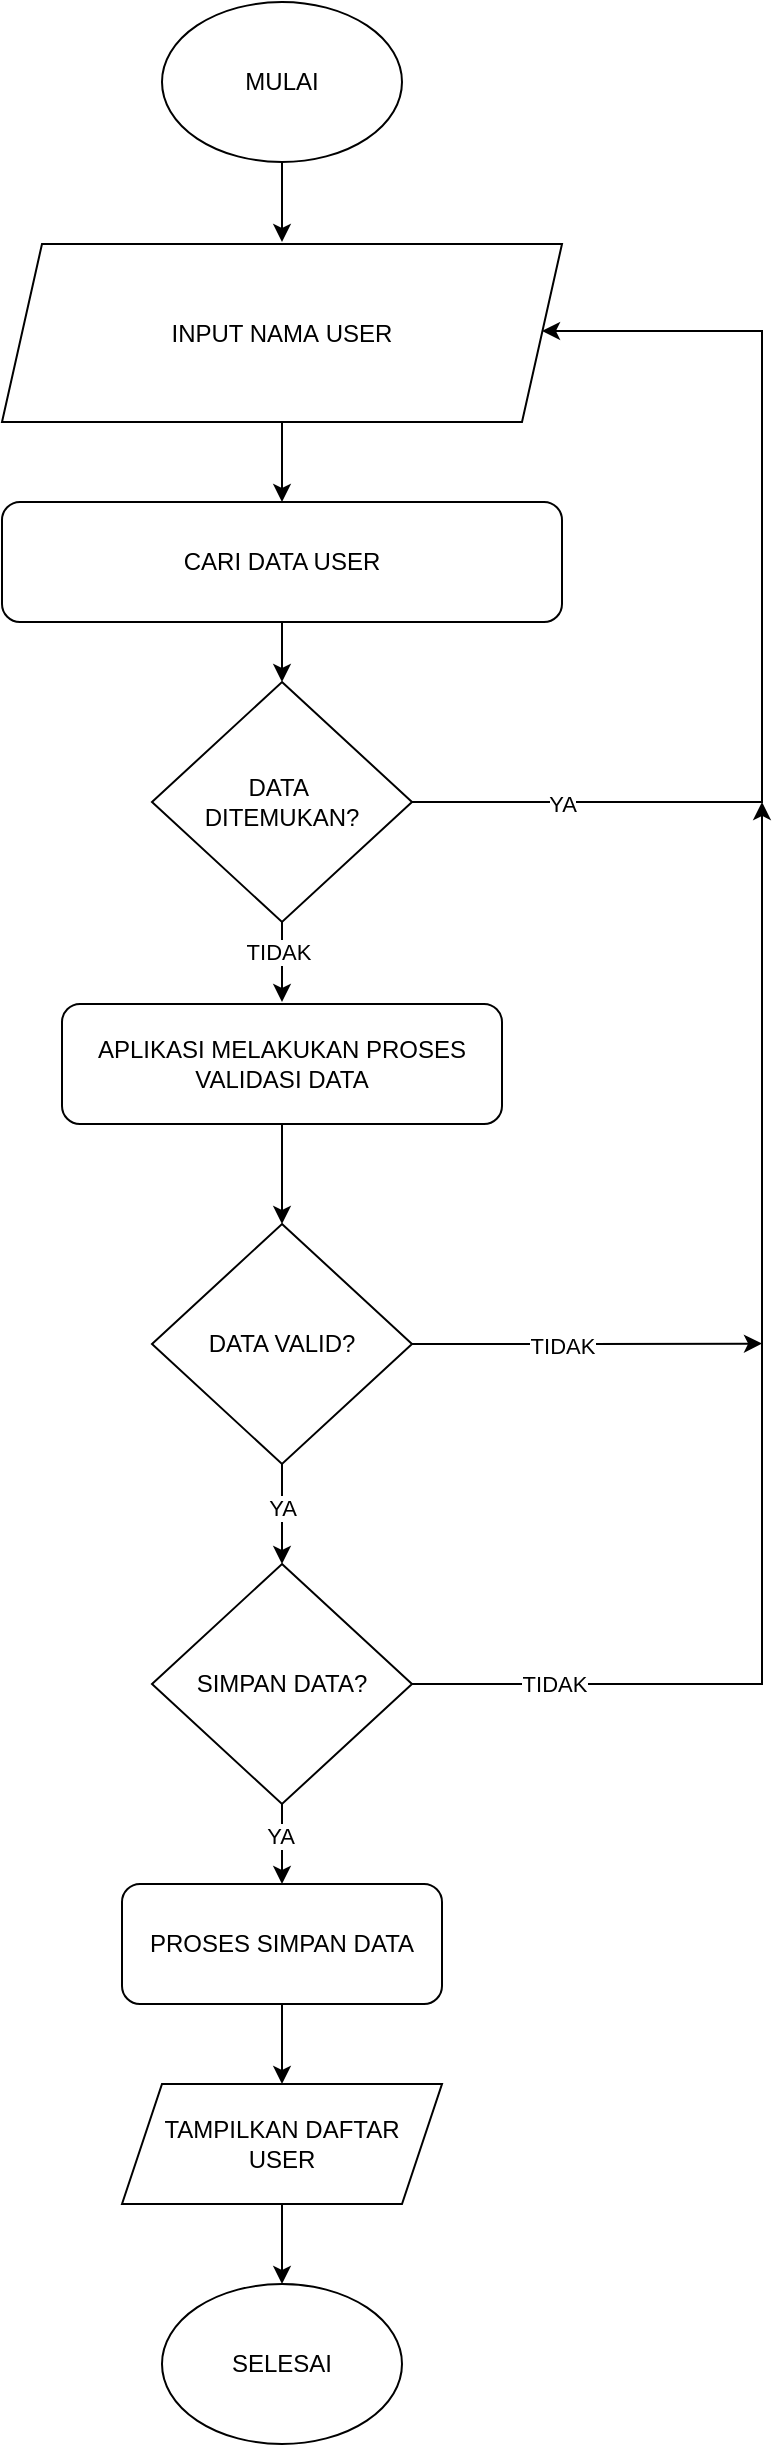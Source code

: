<mxfile version="25.0.1">
  <diagram name="Page-1" id="W6IuioVovrvdc3FE49wS">
    <mxGraphModel dx="1575" dy="844" grid="1" gridSize="10" guides="1" tooltips="1" connect="1" arrows="1" fold="1" page="1" pageScale="1" pageWidth="850" pageHeight="1100" math="0" shadow="0">
      <root>
        <mxCell id="0" />
        <mxCell id="1" parent="0" />
        <mxCell id="Wn1uOvW_TDJQD-jWPB0a-1" style="edgeStyle=orthogonalEdgeStyle;rounded=0;orthogonalLoop=1;jettySize=auto;html=1;" edge="1" parent="1" source="Wn1uOvW_TDJQD-jWPB0a-2">
          <mxGeometry relative="1" as="geometry">
            <mxPoint x="400" y="180" as="targetPoint" />
          </mxGeometry>
        </mxCell>
        <mxCell id="Wn1uOvW_TDJQD-jWPB0a-2" value="MULAI" style="ellipse;whiteSpace=wrap;html=1;" vertex="1" parent="1">
          <mxGeometry x="340" y="60" width="120" height="80" as="geometry" />
        </mxCell>
        <mxCell id="Wn1uOvW_TDJQD-jWPB0a-3" style="edgeStyle=orthogonalEdgeStyle;rounded=0;orthogonalLoop=1;jettySize=auto;html=1;entryX=0.5;entryY=0;entryDx=0;entryDy=0;" edge="1" parent="1" source="Wn1uOvW_TDJQD-jWPB0a-12" target="Wn1uOvW_TDJQD-jWPB0a-10">
          <mxGeometry relative="1" as="geometry" />
        </mxCell>
        <mxCell id="Wn1uOvW_TDJQD-jWPB0a-4" style="edgeStyle=orthogonalEdgeStyle;rounded=0;orthogonalLoop=1;jettySize=auto;html=1;entryX=0.5;entryY=0;entryDx=0;entryDy=0;" edge="1" parent="1" source="Wn1uOvW_TDJQD-jWPB0a-5" target="Wn1uOvW_TDJQD-jWPB0a-23">
          <mxGeometry relative="1" as="geometry" />
        </mxCell>
        <mxCell id="Wn1uOvW_TDJQD-jWPB0a-5" value="INPUT NAMA&lt;span style=&quot;background-color: initial;&quot;&gt;&amp;nbsp;USER&lt;/span&gt;" style="shape=parallelogram;perimeter=parallelogramPerimeter;whiteSpace=wrap;html=1;fixedSize=1;" vertex="1" parent="1">
          <mxGeometry x="260" y="181" width="280" height="89" as="geometry" />
        </mxCell>
        <mxCell id="Wn1uOvW_TDJQD-jWPB0a-6" style="edgeStyle=orthogonalEdgeStyle;rounded=0;orthogonalLoop=1;jettySize=auto;html=1;exitX=0.5;exitY=1;exitDx=0;exitDy=0;entryX=0.5;entryY=0;entryDx=0;entryDy=0;" edge="1" parent="1" source="Wn1uOvW_TDJQD-jWPB0a-10" target="Wn1uOvW_TDJQD-jWPB0a-17">
          <mxGeometry relative="1" as="geometry" />
        </mxCell>
        <mxCell id="Wn1uOvW_TDJQD-jWPB0a-7" value="YA" style="edgeLabel;html=1;align=center;verticalAlign=middle;resizable=0;points=[];" vertex="1" connectable="0" parent="Wn1uOvW_TDJQD-jWPB0a-6">
          <mxGeometry x="-0.129" relative="1" as="geometry">
            <mxPoint as="offset" />
          </mxGeometry>
        </mxCell>
        <mxCell id="Wn1uOvW_TDJQD-jWPB0a-8" style="edgeStyle=orthogonalEdgeStyle;rounded=0;orthogonalLoop=1;jettySize=auto;html=1;exitX=1;exitY=0.5;exitDx=0;exitDy=0;" edge="1" parent="1" source="Wn1uOvW_TDJQD-jWPB0a-10">
          <mxGeometry relative="1" as="geometry">
            <mxPoint x="640" y="730.8" as="targetPoint" />
          </mxGeometry>
        </mxCell>
        <mxCell id="Wn1uOvW_TDJQD-jWPB0a-9" value="TIDAK" style="edgeLabel;html=1;align=center;verticalAlign=middle;resizable=0;points=[];" vertex="1" connectable="0" parent="Wn1uOvW_TDJQD-jWPB0a-8">
          <mxGeometry x="-0.146" y="-1" relative="1" as="geometry">
            <mxPoint as="offset" />
          </mxGeometry>
        </mxCell>
        <mxCell id="Wn1uOvW_TDJQD-jWPB0a-10" value="DATA VALID?" style="rhombus;whiteSpace=wrap;html=1;" vertex="1" parent="1">
          <mxGeometry x="335" y="671" width="130" height="120" as="geometry" />
        </mxCell>
        <mxCell id="Wn1uOvW_TDJQD-jWPB0a-11" value="SELESAI" style="ellipse;whiteSpace=wrap;html=1;" vertex="1" parent="1">
          <mxGeometry x="340" y="1201" width="120" height="80" as="geometry" />
        </mxCell>
        <mxCell id="Wn1uOvW_TDJQD-jWPB0a-12" value="APLIKASI MELAKUKAN PROSES VALIDASI DATA" style="rounded=1;whiteSpace=wrap;html=1;" vertex="1" parent="1">
          <mxGeometry x="290" y="561" width="220" height="60" as="geometry" />
        </mxCell>
        <mxCell id="Wn1uOvW_TDJQD-jWPB0a-13" style="edgeStyle=orthogonalEdgeStyle;rounded=0;orthogonalLoop=1;jettySize=auto;html=1;exitX=1;exitY=0.5;exitDx=0;exitDy=0;" edge="1" parent="1" source="Wn1uOvW_TDJQD-jWPB0a-17">
          <mxGeometry relative="1" as="geometry">
            <mxPoint x="640" y="460" as="targetPoint" />
            <Array as="points">
              <mxPoint x="640" y="901" />
            </Array>
          </mxGeometry>
        </mxCell>
        <mxCell id="Wn1uOvW_TDJQD-jWPB0a-14" value="TIDAK" style="edgeLabel;html=1;align=center;verticalAlign=middle;resizable=0;points=[];" vertex="1" connectable="0" parent="Wn1uOvW_TDJQD-jWPB0a-13">
          <mxGeometry x="-0.769" relative="1" as="geometry">
            <mxPoint as="offset" />
          </mxGeometry>
        </mxCell>
        <mxCell id="Wn1uOvW_TDJQD-jWPB0a-15" style="edgeStyle=orthogonalEdgeStyle;rounded=0;orthogonalLoop=1;jettySize=auto;html=1;entryX=0.5;entryY=0;entryDx=0;entryDy=0;" edge="1" parent="1" source="Wn1uOvW_TDJQD-jWPB0a-17">
          <mxGeometry relative="1" as="geometry">
            <mxPoint x="400" y="1001" as="targetPoint" />
          </mxGeometry>
        </mxCell>
        <mxCell id="Wn1uOvW_TDJQD-jWPB0a-16" value="YA" style="edgeLabel;html=1;align=center;verticalAlign=middle;resizable=0;points=[];" vertex="1" connectable="0" parent="Wn1uOvW_TDJQD-jWPB0a-15">
          <mxGeometry x="-0.199" y="-1" relative="1" as="geometry">
            <mxPoint as="offset" />
          </mxGeometry>
        </mxCell>
        <mxCell id="Wn1uOvW_TDJQD-jWPB0a-17" value="SIMPAN DATA?" style="rhombus;whiteSpace=wrap;html=1;" vertex="1" parent="1">
          <mxGeometry x="335" y="841" width="130" height="120" as="geometry" />
        </mxCell>
        <mxCell id="Wn1uOvW_TDJQD-jWPB0a-18" style="edgeStyle=orthogonalEdgeStyle;rounded=0;orthogonalLoop=1;jettySize=auto;html=1;exitX=0.5;exitY=1;exitDx=0;exitDy=0;entryX=0.5;entryY=0;entryDx=0;entryDy=0;" edge="1" parent="1" source="Wn1uOvW_TDJQD-jWPB0a-19" target="Wn1uOvW_TDJQD-jWPB0a-21">
          <mxGeometry relative="1" as="geometry" />
        </mxCell>
        <mxCell id="Wn1uOvW_TDJQD-jWPB0a-19" value="PROSES SIMPAN DATA" style="rounded=1;whiteSpace=wrap;html=1;" vertex="1" parent="1">
          <mxGeometry x="320" y="1001" width="160" height="60" as="geometry" />
        </mxCell>
        <mxCell id="Wn1uOvW_TDJQD-jWPB0a-20" style="edgeStyle=orthogonalEdgeStyle;rounded=0;orthogonalLoop=1;jettySize=auto;html=1;exitX=0.5;exitY=1;exitDx=0;exitDy=0;entryX=0.5;entryY=0;entryDx=0;entryDy=0;" edge="1" parent="1" source="Wn1uOvW_TDJQD-jWPB0a-21" target="Wn1uOvW_TDJQD-jWPB0a-11">
          <mxGeometry relative="1" as="geometry" />
        </mxCell>
        <mxCell id="Wn1uOvW_TDJQD-jWPB0a-21" value="TAMPILKAN DAFTAR&lt;div&gt;USER&lt;/div&gt;" style="shape=parallelogram;perimeter=parallelogramPerimeter;whiteSpace=wrap;html=1;fixedSize=1;" vertex="1" parent="1">
          <mxGeometry x="320" y="1101" width="160" height="60" as="geometry" />
        </mxCell>
        <mxCell id="Wn1uOvW_TDJQD-jWPB0a-22" style="edgeStyle=orthogonalEdgeStyle;rounded=0;orthogonalLoop=1;jettySize=auto;html=1;entryX=0.5;entryY=0;entryDx=0;entryDy=0;" edge="1" parent="1" source="Wn1uOvW_TDJQD-jWPB0a-23" target="Wn1uOvW_TDJQD-jWPB0a-28">
          <mxGeometry relative="1" as="geometry" />
        </mxCell>
        <mxCell id="Wn1uOvW_TDJQD-jWPB0a-23" value="CARI DATA USER" style="rounded=1;whiteSpace=wrap;html=1;" vertex="1" parent="1">
          <mxGeometry x="260" y="310" width="280" height="60" as="geometry" />
        </mxCell>
        <mxCell id="Wn1uOvW_TDJQD-jWPB0a-24" style="edgeStyle=orthogonalEdgeStyle;rounded=0;orthogonalLoop=1;jettySize=auto;html=1;entryX=0.5;entryY=0;entryDx=0;entryDy=0;" edge="1" parent="1" source="Wn1uOvW_TDJQD-jWPB0a-28">
          <mxGeometry relative="1" as="geometry">
            <mxPoint x="400" y="560" as="targetPoint" />
          </mxGeometry>
        </mxCell>
        <mxCell id="Wn1uOvW_TDJQD-jWPB0a-25" value="TIDAK" style="edgeLabel;html=1;align=center;verticalAlign=middle;resizable=0;points=[];" vertex="1" connectable="0" parent="Wn1uOvW_TDJQD-jWPB0a-24">
          <mxGeometry x="-0.25" y="-2" relative="1" as="geometry">
            <mxPoint as="offset" />
          </mxGeometry>
        </mxCell>
        <mxCell id="Wn1uOvW_TDJQD-jWPB0a-26" style="edgeStyle=orthogonalEdgeStyle;rounded=0;orthogonalLoop=1;jettySize=auto;html=1;exitX=1;exitY=0.5;exitDx=0;exitDy=0;entryX=1;entryY=0.5;entryDx=0;entryDy=0;" edge="1" parent="1" source="Wn1uOvW_TDJQD-jWPB0a-28">
          <mxGeometry relative="1" as="geometry">
            <mxPoint x="530" y="224.5" as="targetPoint" />
            <Array as="points">
              <mxPoint x="640" y="460" />
              <mxPoint x="640" y="225" />
            </Array>
            <mxPoint x="465" y="459" as="sourcePoint" />
          </mxGeometry>
        </mxCell>
        <mxCell id="Wn1uOvW_TDJQD-jWPB0a-27" value="YA" style="edgeLabel;html=1;align=center;verticalAlign=middle;resizable=0;points=[];" vertex="1" connectable="0" parent="Wn1uOvW_TDJQD-jWPB0a-26">
          <mxGeometry x="-0.712" y="-1" relative="1" as="geometry">
            <mxPoint as="offset" />
          </mxGeometry>
        </mxCell>
        <mxCell id="Wn1uOvW_TDJQD-jWPB0a-28" value="DATA&amp;nbsp;&lt;div&gt;DITEMUKAN?&lt;/div&gt;" style="rhombus;whiteSpace=wrap;html=1;" vertex="1" parent="1">
          <mxGeometry x="335" y="400" width="130" height="120" as="geometry" />
        </mxCell>
      </root>
    </mxGraphModel>
  </diagram>
</mxfile>
